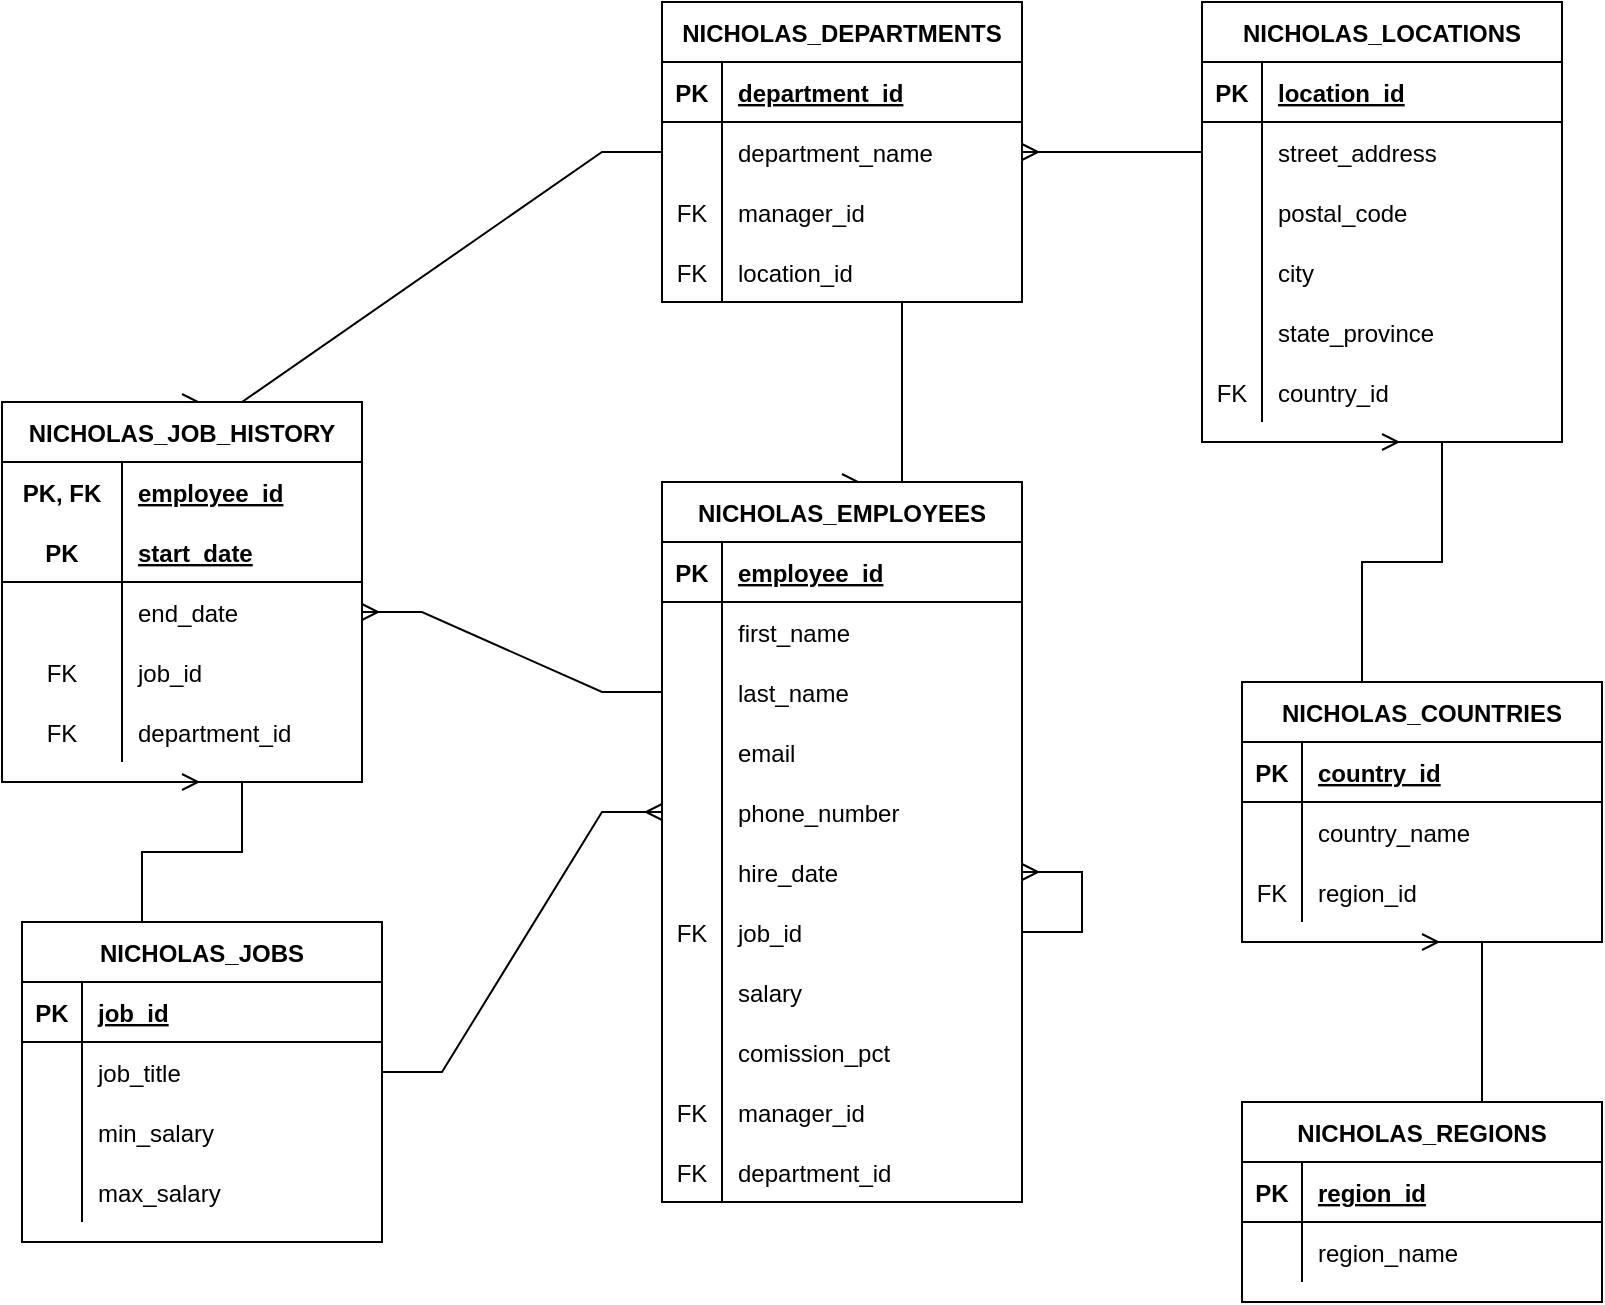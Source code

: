 <mxfile version="15.8.2" type="github">
  <diagram id="R2lEEEUBdFMjLlhIrx00" name="Page-1">
    <mxGraphModel dx="2272" dy="794" grid="1" gridSize="10" guides="1" tooltips="1" connect="1" arrows="1" fold="1" page="1" pageScale="1" pageWidth="850" pageHeight="1100" math="0" shadow="0" extFonts="Permanent Marker^https://fonts.googleapis.com/css?family=Permanent+Marker">
      <root>
        <mxCell id="0" />
        <mxCell id="1" parent="0" />
        <mxCell id="j-eAH5-B43JdL75aTGGs-5" value="" style="edgeStyle=entityRelationEdgeStyle;fontSize=12;html=1;endArrow=ERmany;rounded=0;entryX=0.5;entryY=0;entryDx=0;entryDy=0;exitX=0;exitY=0.5;exitDx=0;exitDy=0;" edge="1" parent="1" source="j-eAH5-B43JdL75aTGGs-45" target="j-eAH5-B43JdL75aTGGs-181">
          <mxGeometry width="100" height="100" relative="1" as="geometry">
            <mxPoint x="-145" y="520" as="sourcePoint" />
            <mxPoint x="-410" y="200" as="targetPoint" />
          </mxGeometry>
        </mxCell>
        <mxCell id="j-eAH5-B43JdL75aTGGs-14" value="" style="edgeStyle=entityRelationEdgeStyle;fontSize=12;html=1;endArrow=ERmany;rounded=0;entryX=0.5;entryY=1;entryDx=0;entryDy=0;exitX=0.5;exitY=0;exitDx=0;exitDy=0;" edge="1" parent="1" source="j-eAH5-B43JdL75aTGGs-76" target="j-eAH5-B43JdL75aTGGs-181">
          <mxGeometry width="100" height="100" relative="1" as="geometry">
            <mxPoint x="-236.9" y="646.99" as="sourcePoint" />
            <mxPoint x="-410" y="420" as="targetPoint" />
          </mxGeometry>
        </mxCell>
        <mxCell id="j-eAH5-B43JdL75aTGGs-19" value="" style="edgeStyle=entityRelationEdgeStyle;fontSize=12;html=1;endArrow=ERmany;rounded=0;exitX=1;exitY=0.5;exitDx=0;exitDy=0;entryX=0;entryY=0.5;entryDx=0;entryDy=0;" edge="1" parent="1" source="j-eAH5-B43JdL75aTGGs-83" target="j-eAH5-B43JdL75aTGGs-103">
          <mxGeometry width="100" height="100" relative="1" as="geometry">
            <mxPoint x="80.0" y="753.984" as="sourcePoint" />
            <mxPoint x="129.04" y="680" as="targetPoint" />
          </mxGeometry>
        </mxCell>
        <mxCell id="j-eAH5-B43JdL75aTGGs-21" value="" style="edgeStyle=entityRelationEdgeStyle;fontSize=12;html=1;endArrow=ERmany;rounded=0;entryX=0.5;entryY=0;entryDx=0;entryDy=0;exitX=0.5;exitY=1;exitDx=0;exitDy=0;exitPerimeter=0;" edge="1" parent="1" source="j-eAH5-B43JdL75aTGGs-52" target="j-eAH5-B43JdL75aTGGs-93">
          <mxGeometry width="100" height="100" relative="1" as="geometry">
            <mxPoint x="120" y="180" as="sourcePoint" />
            <mxPoint x="290" y="190" as="targetPoint" />
          </mxGeometry>
        </mxCell>
        <mxCell id="j-eAH5-B43JdL75aTGGs-27" value="" style="edgeStyle=entityRelationEdgeStyle;fontSize=12;html=1;endArrow=ERmany;rounded=0;entryX=1;entryY=0.5;entryDx=0;entryDy=0;exitX=0;exitY=0.5;exitDx=0;exitDy=0;" edge="1" parent="1" source="j-eAH5-B43JdL75aTGGs-128" target="j-eAH5-B43JdL75aTGGs-188">
          <mxGeometry width="100" height="100" relative="1" as="geometry">
            <mxPoint x="380" y="123" as="sourcePoint" />
            <mxPoint x="-320" y="335" as="targetPoint" />
          </mxGeometry>
        </mxCell>
        <mxCell id="j-eAH5-B43JdL75aTGGs-32" value="" style="edgeStyle=entityRelationEdgeStyle;fontSize=12;html=1;endArrow=ERmany;rounded=0;exitX=0;exitY=0.5;exitDx=0;exitDy=0;" edge="1" parent="1" source="j-eAH5-B43JdL75aTGGs-135" target="j-eAH5-B43JdL75aTGGs-45">
          <mxGeometry width="100" height="100" relative="1" as="geometry">
            <mxPoint x="505" y="240" as="sourcePoint" />
            <mxPoint x="469.25" y="168.966" as="targetPoint" />
          </mxGeometry>
        </mxCell>
        <mxCell id="j-eAH5-B43JdL75aTGGs-37" value="" style="edgeStyle=entityRelationEdgeStyle;fontSize=12;html=1;endArrow=ERmany;rounded=0;exitX=0.5;exitY=0;exitDx=0;exitDy=0;entryX=0.5;entryY=1;entryDx=0;entryDy=0;" edge="1" parent="1" source="j-eAH5-B43JdL75aTGGs-153" target="j-eAH5-B43JdL75aTGGs-131">
          <mxGeometry width="100" height="100" relative="1" as="geometry">
            <mxPoint x="480" y="360" as="sourcePoint" />
            <mxPoint x="380" y="280" as="targetPoint" />
          </mxGeometry>
        </mxCell>
        <mxCell id="j-eAH5-B43JdL75aTGGs-38" value="NICHOLAS_DEPARTMENTS" style="shape=table;startSize=30;container=1;collapsible=1;childLayout=tableLayout;fixedRows=1;rowLines=0;fontStyle=1;align=center;resizeLast=1;" vertex="1" parent="1">
          <mxGeometry x="30" y="30" width="180" height="150" as="geometry" />
        </mxCell>
        <mxCell id="j-eAH5-B43JdL75aTGGs-39" value="" style="shape=partialRectangle;collapsible=0;dropTarget=0;pointerEvents=0;fillColor=none;top=0;left=0;bottom=1;right=0;points=[[0,0.5],[1,0.5]];portConstraint=eastwest;" vertex="1" parent="j-eAH5-B43JdL75aTGGs-38">
          <mxGeometry y="30" width="180" height="30" as="geometry" />
        </mxCell>
        <mxCell id="j-eAH5-B43JdL75aTGGs-40" value="PK" style="shape=partialRectangle;connectable=0;fillColor=none;top=0;left=0;bottom=0;right=0;fontStyle=1;overflow=hidden;" vertex="1" parent="j-eAH5-B43JdL75aTGGs-39">
          <mxGeometry width="30" height="30" as="geometry">
            <mxRectangle width="30" height="30" as="alternateBounds" />
          </mxGeometry>
        </mxCell>
        <mxCell id="j-eAH5-B43JdL75aTGGs-41" value="department_id" style="shape=partialRectangle;connectable=0;fillColor=none;top=0;left=0;bottom=0;right=0;align=left;spacingLeft=6;fontStyle=5;overflow=hidden;" vertex="1" parent="j-eAH5-B43JdL75aTGGs-39">
          <mxGeometry x="30" width="150" height="30" as="geometry">
            <mxRectangle width="150" height="30" as="alternateBounds" />
          </mxGeometry>
        </mxCell>
        <mxCell id="j-eAH5-B43JdL75aTGGs-45" value="" style="shape=partialRectangle;collapsible=0;dropTarget=0;pointerEvents=0;fillColor=none;top=0;left=0;bottom=0;right=0;points=[[0,0.5],[1,0.5]];portConstraint=eastwest;" vertex="1" parent="j-eAH5-B43JdL75aTGGs-38">
          <mxGeometry y="60" width="180" height="30" as="geometry" />
        </mxCell>
        <mxCell id="j-eAH5-B43JdL75aTGGs-46" value="" style="shape=partialRectangle;connectable=0;fillColor=none;top=0;left=0;bottom=0;right=0;editable=1;overflow=hidden;" vertex="1" parent="j-eAH5-B43JdL75aTGGs-45">
          <mxGeometry width="30" height="30" as="geometry">
            <mxRectangle width="30" height="30" as="alternateBounds" />
          </mxGeometry>
        </mxCell>
        <mxCell id="j-eAH5-B43JdL75aTGGs-47" value="department_name" style="shape=partialRectangle;connectable=0;fillColor=none;top=0;left=0;bottom=0;right=0;align=left;spacingLeft=6;overflow=hidden;" vertex="1" parent="j-eAH5-B43JdL75aTGGs-45">
          <mxGeometry x="30" width="150" height="30" as="geometry">
            <mxRectangle width="150" height="30" as="alternateBounds" />
          </mxGeometry>
        </mxCell>
        <mxCell id="j-eAH5-B43JdL75aTGGs-48" value="" style="shape=partialRectangle;collapsible=0;dropTarget=0;pointerEvents=0;fillColor=none;top=0;left=0;bottom=0;right=0;points=[[0,0.5],[1,0.5]];portConstraint=eastwest;" vertex="1" parent="j-eAH5-B43JdL75aTGGs-38">
          <mxGeometry y="90" width="180" height="30" as="geometry" />
        </mxCell>
        <mxCell id="j-eAH5-B43JdL75aTGGs-49" value="FK" style="shape=partialRectangle;connectable=0;fillColor=none;top=0;left=0;bottom=0;right=0;editable=1;overflow=hidden;" vertex="1" parent="j-eAH5-B43JdL75aTGGs-48">
          <mxGeometry width="30" height="30" as="geometry">
            <mxRectangle width="30" height="30" as="alternateBounds" />
          </mxGeometry>
        </mxCell>
        <mxCell id="j-eAH5-B43JdL75aTGGs-50" value="manager_id" style="shape=partialRectangle;connectable=0;fillColor=none;top=0;left=0;bottom=0;right=0;align=left;spacingLeft=6;overflow=hidden;" vertex="1" parent="j-eAH5-B43JdL75aTGGs-48">
          <mxGeometry x="30" width="150" height="30" as="geometry">
            <mxRectangle width="150" height="30" as="alternateBounds" />
          </mxGeometry>
        </mxCell>
        <mxCell id="j-eAH5-B43JdL75aTGGs-52" value="" style="shape=partialRectangle;collapsible=0;dropTarget=0;pointerEvents=0;fillColor=none;top=0;left=0;bottom=0;right=0;points=[[0,0.5],[1,0.5]];portConstraint=eastwest;" vertex="1" parent="j-eAH5-B43JdL75aTGGs-38">
          <mxGeometry y="120" width="180" height="30" as="geometry" />
        </mxCell>
        <mxCell id="j-eAH5-B43JdL75aTGGs-53" value="FK" style="shape=partialRectangle;connectable=0;fillColor=none;top=0;left=0;bottom=0;right=0;editable=1;overflow=hidden;" vertex="1" parent="j-eAH5-B43JdL75aTGGs-52">
          <mxGeometry width="30" height="30" as="geometry">
            <mxRectangle width="30" height="30" as="alternateBounds" />
          </mxGeometry>
        </mxCell>
        <mxCell id="j-eAH5-B43JdL75aTGGs-54" value="location_id" style="shape=partialRectangle;connectable=0;fillColor=none;top=0;left=0;bottom=0;right=0;align=left;spacingLeft=6;overflow=hidden;" vertex="1" parent="j-eAH5-B43JdL75aTGGs-52">
          <mxGeometry x="30" width="150" height="30" as="geometry">
            <mxRectangle width="150" height="30" as="alternateBounds" />
          </mxGeometry>
        </mxCell>
        <mxCell id="j-eAH5-B43JdL75aTGGs-76" value="NICHOLAS_JOBS" style="shape=table;startSize=30;container=1;collapsible=1;childLayout=tableLayout;fixedRows=1;rowLines=0;fontStyle=1;align=center;resizeLast=1;" vertex="1" parent="1">
          <mxGeometry x="-290" y="490" width="180" height="160" as="geometry" />
        </mxCell>
        <mxCell id="j-eAH5-B43JdL75aTGGs-77" value="" style="shape=partialRectangle;collapsible=0;dropTarget=0;pointerEvents=0;fillColor=none;top=0;left=0;bottom=1;right=0;points=[[0,0.5],[1,0.5]];portConstraint=eastwest;" vertex="1" parent="j-eAH5-B43JdL75aTGGs-76">
          <mxGeometry y="30" width="180" height="30" as="geometry" />
        </mxCell>
        <mxCell id="j-eAH5-B43JdL75aTGGs-78" value="PK" style="shape=partialRectangle;connectable=0;fillColor=none;top=0;left=0;bottom=0;right=0;fontStyle=1;overflow=hidden;" vertex="1" parent="j-eAH5-B43JdL75aTGGs-77">
          <mxGeometry width="30" height="30" as="geometry">
            <mxRectangle width="30" height="30" as="alternateBounds" />
          </mxGeometry>
        </mxCell>
        <mxCell id="j-eAH5-B43JdL75aTGGs-79" value="job_id" style="shape=partialRectangle;connectable=0;fillColor=none;top=0;left=0;bottom=0;right=0;align=left;spacingLeft=6;fontStyle=5;overflow=hidden;" vertex="1" parent="j-eAH5-B43JdL75aTGGs-77">
          <mxGeometry x="30" width="150" height="30" as="geometry">
            <mxRectangle width="150" height="30" as="alternateBounds" />
          </mxGeometry>
        </mxCell>
        <mxCell id="j-eAH5-B43JdL75aTGGs-83" value="" style="shape=partialRectangle;collapsible=0;dropTarget=0;pointerEvents=0;fillColor=none;top=0;left=0;bottom=0;right=0;points=[[0,0.5],[1,0.5]];portConstraint=eastwest;" vertex="1" parent="j-eAH5-B43JdL75aTGGs-76">
          <mxGeometry y="60" width="180" height="30" as="geometry" />
        </mxCell>
        <mxCell id="j-eAH5-B43JdL75aTGGs-84" value="" style="shape=partialRectangle;connectable=0;fillColor=none;top=0;left=0;bottom=0;right=0;editable=1;overflow=hidden;" vertex="1" parent="j-eAH5-B43JdL75aTGGs-83">
          <mxGeometry width="30" height="30" as="geometry">
            <mxRectangle width="30" height="30" as="alternateBounds" />
          </mxGeometry>
        </mxCell>
        <mxCell id="j-eAH5-B43JdL75aTGGs-85" value="job_title" style="shape=partialRectangle;connectable=0;fillColor=none;top=0;left=0;bottom=0;right=0;align=left;spacingLeft=6;overflow=hidden;" vertex="1" parent="j-eAH5-B43JdL75aTGGs-83">
          <mxGeometry x="30" width="150" height="30" as="geometry">
            <mxRectangle width="150" height="30" as="alternateBounds" />
          </mxGeometry>
        </mxCell>
        <mxCell id="j-eAH5-B43JdL75aTGGs-86" value="" style="shape=partialRectangle;collapsible=0;dropTarget=0;pointerEvents=0;fillColor=none;top=0;left=0;bottom=0;right=0;points=[[0,0.5],[1,0.5]];portConstraint=eastwest;" vertex="1" parent="j-eAH5-B43JdL75aTGGs-76">
          <mxGeometry y="90" width="180" height="30" as="geometry" />
        </mxCell>
        <mxCell id="j-eAH5-B43JdL75aTGGs-87" value="" style="shape=partialRectangle;connectable=0;fillColor=none;top=0;left=0;bottom=0;right=0;editable=1;overflow=hidden;" vertex="1" parent="j-eAH5-B43JdL75aTGGs-86">
          <mxGeometry width="30" height="30" as="geometry">
            <mxRectangle width="30" height="30" as="alternateBounds" />
          </mxGeometry>
        </mxCell>
        <mxCell id="j-eAH5-B43JdL75aTGGs-88" value="min_salary" style="shape=partialRectangle;connectable=0;fillColor=none;top=0;left=0;bottom=0;right=0;align=left;spacingLeft=6;overflow=hidden;" vertex="1" parent="j-eAH5-B43JdL75aTGGs-86">
          <mxGeometry x="30" width="150" height="30" as="geometry">
            <mxRectangle width="150" height="30" as="alternateBounds" />
          </mxGeometry>
        </mxCell>
        <mxCell id="j-eAH5-B43JdL75aTGGs-90" value="" style="shape=partialRectangle;collapsible=0;dropTarget=0;pointerEvents=0;fillColor=none;top=0;left=0;bottom=0;right=0;points=[[0,0.5],[1,0.5]];portConstraint=eastwest;" vertex="1" parent="j-eAH5-B43JdL75aTGGs-76">
          <mxGeometry y="120" width="180" height="30" as="geometry" />
        </mxCell>
        <mxCell id="j-eAH5-B43JdL75aTGGs-91" value="" style="shape=partialRectangle;connectable=0;fillColor=none;top=0;left=0;bottom=0;right=0;editable=1;overflow=hidden;" vertex="1" parent="j-eAH5-B43JdL75aTGGs-90">
          <mxGeometry width="30" height="30" as="geometry">
            <mxRectangle width="30" height="30" as="alternateBounds" />
          </mxGeometry>
        </mxCell>
        <mxCell id="j-eAH5-B43JdL75aTGGs-92" value="max_salary" style="shape=partialRectangle;connectable=0;fillColor=none;top=0;left=0;bottom=0;right=0;align=left;spacingLeft=6;overflow=hidden;" vertex="1" parent="j-eAH5-B43JdL75aTGGs-90">
          <mxGeometry x="30" width="150" height="30" as="geometry">
            <mxRectangle width="150" height="30" as="alternateBounds" />
          </mxGeometry>
        </mxCell>
        <mxCell id="j-eAH5-B43JdL75aTGGs-93" value="NICHOLAS_EMPLOYEES" style="shape=table;startSize=30;container=1;collapsible=1;childLayout=tableLayout;fixedRows=1;rowLines=0;fontStyle=1;align=center;resizeLast=1;" vertex="1" parent="1">
          <mxGeometry x="30" y="270" width="180" height="360" as="geometry" />
        </mxCell>
        <mxCell id="j-eAH5-B43JdL75aTGGs-94" value="" style="shape=partialRectangle;collapsible=0;dropTarget=0;pointerEvents=0;fillColor=none;top=0;left=0;bottom=1;right=0;points=[[0,0.5],[1,0.5]];portConstraint=eastwest;" vertex="1" parent="j-eAH5-B43JdL75aTGGs-93">
          <mxGeometry y="30" width="180" height="30" as="geometry" />
        </mxCell>
        <mxCell id="j-eAH5-B43JdL75aTGGs-95" value="PK" style="shape=partialRectangle;connectable=0;fillColor=none;top=0;left=0;bottom=0;right=0;fontStyle=1;overflow=hidden;" vertex="1" parent="j-eAH5-B43JdL75aTGGs-94">
          <mxGeometry width="30" height="30" as="geometry">
            <mxRectangle width="30" height="30" as="alternateBounds" />
          </mxGeometry>
        </mxCell>
        <mxCell id="j-eAH5-B43JdL75aTGGs-96" value="employee_id" style="shape=partialRectangle;connectable=0;fillColor=none;top=0;left=0;bottom=0;right=0;align=left;spacingLeft=6;fontStyle=5;overflow=hidden;" vertex="1" parent="j-eAH5-B43JdL75aTGGs-94">
          <mxGeometry x="30" width="150" height="30" as="geometry">
            <mxRectangle width="150" height="30" as="alternateBounds" />
          </mxGeometry>
        </mxCell>
        <mxCell id="j-eAH5-B43JdL75aTGGs-125" value="" style="shape=partialRectangle;collapsible=0;dropTarget=0;pointerEvents=0;fillColor=none;top=0;left=0;bottom=0;right=0;points=[[0,0.5],[1,0.5]];portConstraint=eastwest;" vertex="1" parent="j-eAH5-B43JdL75aTGGs-93">
          <mxGeometry y="60" width="180" height="30" as="geometry" />
        </mxCell>
        <mxCell id="j-eAH5-B43JdL75aTGGs-126" value="" style="shape=partialRectangle;connectable=0;fillColor=none;top=0;left=0;bottom=0;right=0;editable=1;overflow=hidden;" vertex="1" parent="j-eAH5-B43JdL75aTGGs-125">
          <mxGeometry width="30" height="30" as="geometry">
            <mxRectangle width="30" height="30" as="alternateBounds" />
          </mxGeometry>
        </mxCell>
        <mxCell id="j-eAH5-B43JdL75aTGGs-127" value="first_name" style="shape=partialRectangle;connectable=0;fillColor=none;top=0;left=0;bottom=0;right=0;align=left;spacingLeft=6;overflow=hidden;" vertex="1" parent="j-eAH5-B43JdL75aTGGs-125">
          <mxGeometry x="30" width="150" height="30" as="geometry">
            <mxRectangle width="150" height="30" as="alternateBounds" />
          </mxGeometry>
        </mxCell>
        <mxCell id="j-eAH5-B43JdL75aTGGs-128" value="" style="shape=partialRectangle;collapsible=0;dropTarget=0;pointerEvents=0;fillColor=none;top=0;left=0;bottom=0;right=0;points=[[0,0.5],[1,0.5]];portConstraint=eastwest;" vertex="1" parent="j-eAH5-B43JdL75aTGGs-93">
          <mxGeometry y="90" width="180" height="30" as="geometry" />
        </mxCell>
        <mxCell id="j-eAH5-B43JdL75aTGGs-129" value="" style="shape=partialRectangle;connectable=0;fillColor=none;top=0;left=0;bottom=0;right=0;editable=1;overflow=hidden;" vertex="1" parent="j-eAH5-B43JdL75aTGGs-128">
          <mxGeometry width="30" height="30" as="geometry">
            <mxRectangle width="30" height="30" as="alternateBounds" />
          </mxGeometry>
        </mxCell>
        <mxCell id="j-eAH5-B43JdL75aTGGs-130" value="last_name" style="shape=partialRectangle;connectable=0;fillColor=none;top=0;left=0;bottom=0;right=0;align=left;spacingLeft=6;overflow=hidden;" vertex="1" parent="j-eAH5-B43JdL75aTGGs-128">
          <mxGeometry x="30" width="150" height="30" as="geometry">
            <mxRectangle width="150" height="30" as="alternateBounds" />
          </mxGeometry>
        </mxCell>
        <mxCell id="j-eAH5-B43JdL75aTGGs-100" value="" style="shape=partialRectangle;collapsible=0;dropTarget=0;pointerEvents=0;fillColor=none;top=0;left=0;bottom=0;right=0;points=[[0,0.5],[1,0.5]];portConstraint=eastwest;" vertex="1" parent="j-eAH5-B43JdL75aTGGs-93">
          <mxGeometry y="120" width="180" height="30" as="geometry" />
        </mxCell>
        <mxCell id="j-eAH5-B43JdL75aTGGs-101" value="" style="shape=partialRectangle;connectable=0;fillColor=none;top=0;left=0;bottom=0;right=0;editable=1;overflow=hidden;" vertex="1" parent="j-eAH5-B43JdL75aTGGs-100">
          <mxGeometry width="30" height="30" as="geometry">
            <mxRectangle width="30" height="30" as="alternateBounds" />
          </mxGeometry>
        </mxCell>
        <mxCell id="j-eAH5-B43JdL75aTGGs-102" value="email" style="shape=partialRectangle;connectable=0;fillColor=none;top=0;left=0;bottom=0;right=0;align=left;spacingLeft=6;overflow=hidden;" vertex="1" parent="j-eAH5-B43JdL75aTGGs-100">
          <mxGeometry x="30" width="150" height="30" as="geometry">
            <mxRectangle width="150" height="30" as="alternateBounds" />
          </mxGeometry>
        </mxCell>
        <mxCell id="j-eAH5-B43JdL75aTGGs-103" value="" style="shape=partialRectangle;collapsible=0;dropTarget=0;pointerEvents=0;fillColor=none;top=0;left=0;bottom=0;right=0;points=[[0,0.5],[1,0.5]];portConstraint=eastwest;" vertex="1" parent="j-eAH5-B43JdL75aTGGs-93">
          <mxGeometry y="150" width="180" height="30" as="geometry" />
        </mxCell>
        <mxCell id="j-eAH5-B43JdL75aTGGs-104" value="" style="shape=partialRectangle;connectable=0;fillColor=none;top=0;left=0;bottom=0;right=0;editable=1;overflow=hidden;" vertex="1" parent="j-eAH5-B43JdL75aTGGs-103">
          <mxGeometry width="30" height="30" as="geometry">
            <mxRectangle width="30" height="30" as="alternateBounds" />
          </mxGeometry>
        </mxCell>
        <mxCell id="j-eAH5-B43JdL75aTGGs-105" value="phone_number" style="shape=partialRectangle;connectable=0;fillColor=none;top=0;left=0;bottom=0;right=0;align=left;spacingLeft=6;overflow=hidden;" vertex="1" parent="j-eAH5-B43JdL75aTGGs-103">
          <mxGeometry x="30" width="150" height="30" as="geometry">
            <mxRectangle width="150" height="30" as="alternateBounds" />
          </mxGeometry>
        </mxCell>
        <mxCell id="j-eAH5-B43JdL75aTGGs-107" value="" style="shape=partialRectangle;collapsible=0;dropTarget=0;pointerEvents=0;fillColor=none;top=0;left=0;bottom=0;right=0;points=[[0,0.5],[1,0.5]];portConstraint=eastwest;" vertex="1" parent="j-eAH5-B43JdL75aTGGs-93">
          <mxGeometry y="180" width="180" height="30" as="geometry" />
        </mxCell>
        <mxCell id="j-eAH5-B43JdL75aTGGs-108" value="" style="shape=partialRectangle;connectable=0;fillColor=none;top=0;left=0;bottom=0;right=0;editable=1;overflow=hidden;" vertex="1" parent="j-eAH5-B43JdL75aTGGs-107">
          <mxGeometry width="30" height="30" as="geometry">
            <mxRectangle width="30" height="30" as="alternateBounds" />
          </mxGeometry>
        </mxCell>
        <mxCell id="j-eAH5-B43JdL75aTGGs-109" value="hire_date" style="shape=partialRectangle;connectable=0;fillColor=none;top=0;left=0;bottom=0;right=0;align=left;spacingLeft=6;overflow=hidden;" vertex="1" parent="j-eAH5-B43JdL75aTGGs-107">
          <mxGeometry x="30" width="150" height="30" as="geometry">
            <mxRectangle width="150" height="30" as="alternateBounds" />
          </mxGeometry>
        </mxCell>
        <mxCell id="j-eAH5-B43JdL75aTGGs-119" value="" style="shape=partialRectangle;collapsible=0;dropTarget=0;pointerEvents=0;fillColor=none;top=0;left=0;bottom=0;right=0;points=[[0,0.5],[1,0.5]];portConstraint=eastwest;" vertex="1" parent="j-eAH5-B43JdL75aTGGs-93">
          <mxGeometry y="210" width="180" height="30" as="geometry" />
        </mxCell>
        <mxCell id="j-eAH5-B43JdL75aTGGs-120" value="FK" style="shape=partialRectangle;connectable=0;fillColor=none;top=0;left=0;bottom=0;right=0;editable=1;overflow=hidden;" vertex="1" parent="j-eAH5-B43JdL75aTGGs-119">
          <mxGeometry width="30" height="30" as="geometry">
            <mxRectangle width="30" height="30" as="alternateBounds" />
          </mxGeometry>
        </mxCell>
        <mxCell id="j-eAH5-B43JdL75aTGGs-121" value="job_id" style="shape=partialRectangle;connectable=0;fillColor=none;top=0;left=0;bottom=0;right=0;align=left;spacingLeft=6;overflow=hidden;" vertex="1" parent="j-eAH5-B43JdL75aTGGs-119">
          <mxGeometry x="30" width="150" height="30" as="geometry">
            <mxRectangle width="150" height="30" as="alternateBounds" />
          </mxGeometry>
        </mxCell>
        <mxCell id="j-eAH5-B43JdL75aTGGs-122" value="" style="shape=partialRectangle;collapsible=0;dropTarget=0;pointerEvents=0;fillColor=none;top=0;left=0;bottom=0;right=0;points=[[0,0.5],[1,0.5]];portConstraint=eastwest;" vertex="1" parent="j-eAH5-B43JdL75aTGGs-93">
          <mxGeometry y="240" width="180" height="30" as="geometry" />
        </mxCell>
        <mxCell id="j-eAH5-B43JdL75aTGGs-123" value="" style="shape=partialRectangle;connectable=0;fillColor=none;top=0;left=0;bottom=0;right=0;editable=1;overflow=hidden;" vertex="1" parent="j-eAH5-B43JdL75aTGGs-122">
          <mxGeometry width="30" height="30" as="geometry">
            <mxRectangle width="30" height="30" as="alternateBounds" />
          </mxGeometry>
        </mxCell>
        <mxCell id="j-eAH5-B43JdL75aTGGs-124" value="salary" style="shape=partialRectangle;connectable=0;fillColor=none;top=0;left=0;bottom=0;right=0;align=left;spacingLeft=6;overflow=hidden;" vertex="1" parent="j-eAH5-B43JdL75aTGGs-122">
          <mxGeometry x="30" width="150" height="30" as="geometry">
            <mxRectangle width="150" height="30" as="alternateBounds" />
          </mxGeometry>
        </mxCell>
        <mxCell id="j-eAH5-B43JdL75aTGGs-110" value="" style="shape=partialRectangle;collapsible=0;dropTarget=0;pointerEvents=0;fillColor=none;top=0;left=0;bottom=0;right=0;points=[[0,0.5],[1,0.5]];portConstraint=eastwest;" vertex="1" parent="j-eAH5-B43JdL75aTGGs-93">
          <mxGeometry y="270" width="180" height="30" as="geometry" />
        </mxCell>
        <mxCell id="j-eAH5-B43JdL75aTGGs-111" value="" style="shape=partialRectangle;connectable=0;fillColor=none;top=0;left=0;bottom=0;right=0;editable=1;overflow=hidden;" vertex="1" parent="j-eAH5-B43JdL75aTGGs-110">
          <mxGeometry width="30" height="30" as="geometry">
            <mxRectangle width="30" height="30" as="alternateBounds" />
          </mxGeometry>
        </mxCell>
        <mxCell id="j-eAH5-B43JdL75aTGGs-112" value="comission_pct" style="shape=partialRectangle;connectable=0;fillColor=none;top=0;left=0;bottom=0;right=0;align=left;spacingLeft=6;overflow=hidden;" vertex="1" parent="j-eAH5-B43JdL75aTGGs-110">
          <mxGeometry x="30" width="150" height="30" as="geometry">
            <mxRectangle width="150" height="30" as="alternateBounds" />
          </mxGeometry>
        </mxCell>
        <mxCell id="j-eAH5-B43JdL75aTGGs-116" value="" style="shape=partialRectangle;collapsible=0;dropTarget=0;pointerEvents=0;fillColor=none;top=0;left=0;bottom=0;right=0;points=[[0,0.5],[1,0.5]];portConstraint=eastwest;" vertex="1" parent="j-eAH5-B43JdL75aTGGs-93">
          <mxGeometry y="300" width="180" height="30" as="geometry" />
        </mxCell>
        <mxCell id="j-eAH5-B43JdL75aTGGs-117" value="FK" style="shape=partialRectangle;connectable=0;fillColor=none;top=0;left=0;bottom=0;right=0;editable=1;overflow=hidden;" vertex="1" parent="j-eAH5-B43JdL75aTGGs-116">
          <mxGeometry width="30" height="30" as="geometry">
            <mxRectangle width="30" height="30" as="alternateBounds" />
          </mxGeometry>
        </mxCell>
        <mxCell id="j-eAH5-B43JdL75aTGGs-118" value="manager_id" style="shape=partialRectangle;connectable=0;fillColor=none;top=0;left=0;bottom=0;right=0;align=left;spacingLeft=6;overflow=hidden;" vertex="1" parent="j-eAH5-B43JdL75aTGGs-116">
          <mxGeometry x="30" width="150" height="30" as="geometry">
            <mxRectangle width="150" height="30" as="alternateBounds" />
          </mxGeometry>
        </mxCell>
        <mxCell id="j-eAH5-B43JdL75aTGGs-113" value="" style="shape=partialRectangle;collapsible=0;dropTarget=0;pointerEvents=0;fillColor=none;top=0;left=0;bottom=0;right=0;points=[[0,0.5],[1,0.5]];portConstraint=eastwest;" vertex="1" parent="j-eAH5-B43JdL75aTGGs-93">
          <mxGeometry y="330" width="180" height="30" as="geometry" />
        </mxCell>
        <mxCell id="j-eAH5-B43JdL75aTGGs-114" value="FK" style="shape=partialRectangle;connectable=0;fillColor=none;top=0;left=0;bottom=0;right=0;editable=1;overflow=hidden;" vertex="1" parent="j-eAH5-B43JdL75aTGGs-113">
          <mxGeometry width="30" height="30" as="geometry">
            <mxRectangle width="30" height="30" as="alternateBounds" />
          </mxGeometry>
        </mxCell>
        <mxCell id="j-eAH5-B43JdL75aTGGs-115" value="department_id" style="shape=partialRectangle;connectable=0;fillColor=none;top=0;left=0;bottom=0;right=0;align=left;spacingLeft=6;overflow=hidden;" vertex="1" parent="j-eAH5-B43JdL75aTGGs-113">
          <mxGeometry x="30" width="150" height="30" as="geometry">
            <mxRectangle width="150" height="30" as="alternateBounds" />
          </mxGeometry>
        </mxCell>
        <mxCell id="j-eAH5-B43JdL75aTGGs-20" value="" style="edgeStyle=entityRelationEdgeStyle;fontSize=12;html=1;endArrow=ERmany;rounded=0;" edge="1" parent="j-eAH5-B43JdL75aTGGs-93" source="j-eAH5-B43JdL75aTGGs-119" target="j-eAH5-B43JdL75aTGGs-107">
          <mxGeometry width="100" height="100" relative="1" as="geometry">
            <mxPoint x="310.7" y="279.97" as="sourcePoint" />
            <mxPoint x="230.0" y="264" as="targetPoint" />
          </mxGeometry>
        </mxCell>
        <mxCell id="j-eAH5-B43JdL75aTGGs-131" value="NICHOLAS_LOCATIONS" style="shape=table;startSize=30;container=1;collapsible=1;childLayout=tableLayout;fixedRows=1;rowLines=0;fontStyle=1;align=center;resizeLast=1;" vertex="1" parent="1">
          <mxGeometry x="300" y="30" width="180" height="220" as="geometry" />
        </mxCell>
        <mxCell id="j-eAH5-B43JdL75aTGGs-132" value="" style="shape=partialRectangle;collapsible=0;dropTarget=0;pointerEvents=0;fillColor=none;top=0;left=0;bottom=1;right=0;points=[[0,0.5],[1,0.5]];portConstraint=eastwest;" vertex="1" parent="j-eAH5-B43JdL75aTGGs-131">
          <mxGeometry y="30" width="180" height="30" as="geometry" />
        </mxCell>
        <mxCell id="j-eAH5-B43JdL75aTGGs-133" value="PK" style="shape=partialRectangle;connectable=0;fillColor=none;top=0;left=0;bottom=0;right=0;fontStyle=1;overflow=hidden;" vertex="1" parent="j-eAH5-B43JdL75aTGGs-132">
          <mxGeometry width="30" height="30" as="geometry">
            <mxRectangle width="30" height="30" as="alternateBounds" />
          </mxGeometry>
        </mxCell>
        <mxCell id="j-eAH5-B43JdL75aTGGs-134" value="location_id" style="shape=partialRectangle;connectable=0;fillColor=none;top=0;left=0;bottom=0;right=0;align=left;spacingLeft=6;fontStyle=5;overflow=hidden;" vertex="1" parent="j-eAH5-B43JdL75aTGGs-132">
          <mxGeometry x="30" width="150" height="30" as="geometry">
            <mxRectangle width="150" height="30" as="alternateBounds" />
          </mxGeometry>
        </mxCell>
        <mxCell id="j-eAH5-B43JdL75aTGGs-135" value="" style="shape=partialRectangle;collapsible=0;dropTarget=0;pointerEvents=0;fillColor=none;top=0;left=0;bottom=0;right=0;points=[[0,0.5],[1,0.5]];portConstraint=eastwest;" vertex="1" parent="j-eAH5-B43JdL75aTGGs-131">
          <mxGeometry y="60" width="180" height="30" as="geometry" />
        </mxCell>
        <mxCell id="j-eAH5-B43JdL75aTGGs-136" value="" style="shape=partialRectangle;connectable=0;fillColor=none;top=0;left=0;bottom=0;right=0;editable=1;overflow=hidden;" vertex="1" parent="j-eAH5-B43JdL75aTGGs-135">
          <mxGeometry width="30" height="30" as="geometry">
            <mxRectangle width="30" height="30" as="alternateBounds" />
          </mxGeometry>
        </mxCell>
        <mxCell id="j-eAH5-B43JdL75aTGGs-137" value="street_address" style="shape=partialRectangle;connectable=0;fillColor=none;top=0;left=0;bottom=0;right=0;align=left;spacingLeft=6;overflow=hidden;" vertex="1" parent="j-eAH5-B43JdL75aTGGs-135">
          <mxGeometry x="30" width="150" height="30" as="geometry">
            <mxRectangle width="150" height="30" as="alternateBounds" />
          </mxGeometry>
        </mxCell>
        <mxCell id="j-eAH5-B43JdL75aTGGs-150" value="" style="shape=partialRectangle;collapsible=0;dropTarget=0;pointerEvents=0;fillColor=none;top=0;left=0;bottom=0;right=0;points=[[0,0.5],[1,0.5]];portConstraint=eastwest;" vertex="1" parent="j-eAH5-B43JdL75aTGGs-131">
          <mxGeometry y="90" width="180" height="30" as="geometry" />
        </mxCell>
        <mxCell id="j-eAH5-B43JdL75aTGGs-151" value="" style="shape=partialRectangle;connectable=0;fillColor=none;top=0;left=0;bottom=0;right=0;editable=1;overflow=hidden;" vertex="1" parent="j-eAH5-B43JdL75aTGGs-150">
          <mxGeometry width="30" height="30" as="geometry">
            <mxRectangle width="30" height="30" as="alternateBounds" />
          </mxGeometry>
        </mxCell>
        <mxCell id="j-eAH5-B43JdL75aTGGs-152" value="postal_code" style="shape=partialRectangle;connectable=0;fillColor=none;top=0;left=0;bottom=0;right=0;align=left;spacingLeft=6;overflow=hidden;" vertex="1" parent="j-eAH5-B43JdL75aTGGs-150">
          <mxGeometry x="30" width="150" height="30" as="geometry">
            <mxRectangle width="150" height="30" as="alternateBounds" />
          </mxGeometry>
        </mxCell>
        <mxCell id="j-eAH5-B43JdL75aTGGs-138" value="" style="shape=partialRectangle;collapsible=0;dropTarget=0;pointerEvents=0;fillColor=none;top=0;left=0;bottom=0;right=0;points=[[0,0.5],[1,0.5]];portConstraint=eastwest;" vertex="1" parent="j-eAH5-B43JdL75aTGGs-131">
          <mxGeometry y="120" width="180" height="30" as="geometry" />
        </mxCell>
        <mxCell id="j-eAH5-B43JdL75aTGGs-139" value="" style="shape=partialRectangle;connectable=0;fillColor=none;top=0;left=0;bottom=0;right=0;editable=1;overflow=hidden;" vertex="1" parent="j-eAH5-B43JdL75aTGGs-138">
          <mxGeometry width="30" height="30" as="geometry">
            <mxRectangle width="30" height="30" as="alternateBounds" />
          </mxGeometry>
        </mxCell>
        <mxCell id="j-eAH5-B43JdL75aTGGs-140" value="city" style="shape=partialRectangle;connectable=0;fillColor=none;top=0;left=0;bottom=0;right=0;align=left;spacingLeft=6;overflow=hidden;" vertex="1" parent="j-eAH5-B43JdL75aTGGs-138">
          <mxGeometry x="30" width="150" height="30" as="geometry">
            <mxRectangle width="150" height="30" as="alternateBounds" />
          </mxGeometry>
        </mxCell>
        <mxCell id="j-eAH5-B43JdL75aTGGs-147" value="" style="shape=partialRectangle;collapsible=0;dropTarget=0;pointerEvents=0;fillColor=none;top=0;left=0;bottom=0;right=0;points=[[0,0.5],[1,0.5]];portConstraint=eastwest;" vertex="1" parent="j-eAH5-B43JdL75aTGGs-131">
          <mxGeometry y="150" width="180" height="30" as="geometry" />
        </mxCell>
        <mxCell id="j-eAH5-B43JdL75aTGGs-148" value="" style="shape=partialRectangle;connectable=0;fillColor=none;top=0;left=0;bottom=0;right=0;editable=1;overflow=hidden;" vertex="1" parent="j-eAH5-B43JdL75aTGGs-147">
          <mxGeometry width="30" height="30" as="geometry">
            <mxRectangle width="30" height="30" as="alternateBounds" />
          </mxGeometry>
        </mxCell>
        <mxCell id="j-eAH5-B43JdL75aTGGs-149" value="state_province" style="shape=partialRectangle;connectable=0;fillColor=none;top=0;left=0;bottom=0;right=0;align=left;spacingLeft=6;overflow=hidden;" vertex="1" parent="j-eAH5-B43JdL75aTGGs-147">
          <mxGeometry x="30" width="150" height="30" as="geometry">
            <mxRectangle width="150" height="30" as="alternateBounds" />
          </mxGeometry>
        </mxCell>
        <mxCell id="j-eAH5-B43JdL75aTGGs-141" value="" style="shape=partialRectangle;collapsible=0;dropTarget=0;pointerEvents=0;fillColor=none;top=0;left=0;bottom=0;right=0;points=[[0,0.5],[1,0.5]];portConstraint=eastwest;" vertex="1" parent="j-eAH5-B43JdL75aTGGs-131">
          <mxGeometry y="180" width="180" height="30" as="geometry" />
        </mxCell>
        <mxCell id="j-eAH5-B43JdL75aTGGs-142" value="FK" style="shape=partialRectangle;connectable=0;fillColor=none;top=0;left=0;bottom=0;right=0;editable=1;overflow=hidden;" vertex="1" parent="j-eAH5-B43JdL75aTGGs-141">
          <mxGeometry width="30" height="30" as="geometry">
            <mxRectangle width="30" height="30" as="alternateBounds" />
          </mxGeometry>
        </mxCell>
        <mxCell id="j-eAH5-B43JdL75aTGGs-143" value="country_id" style="shape=partialRectangle;connectable=0;fillColor=none;top=0;left=0;bottom=0;right=0;align=left;spacingLeft=6;overflow=hidden;" vertex="1" parent="j-eAH5-B43JdL75aTGGs-141">
          <mxGeometry x="30" width="150" height="30" as="geometry">
            <mxRectangle width="150" height="30" as="alternateBounds" />
          </mxGeometry>
        </mxCell>
        <mxCell id="j-eAH5-B43JdL75aTGGs-153" value="NICHOLAS_COUNTRIES" style="shape=table;startSize=30;container=1;collapsible=1;childLayout=tableLayout;fixedRows=1;rowLines=0;fontStyle=1;align=center;resizeLast=1;" vertex="1" parent="1">
          <mxGeometry x="320" y="370" width="180" height="130" as="geometry" />
        </mxCell>
        <mxCell id="j-eAH5-B43JdL75aTGGs-154" value="" style="shape=partialRectangle;collapsible=0;dropTarget=0;pointerEvents=0;fillColor=none;top=0;left=0;bottom=1;right=0;points=[[0,0.5],[1,0.5]];portConstraint=eastwest;" vertex="1" parent="j-eAH5-B43JdL75aTGGs-153">
          <mxGeometry y="30" width="180" height="30" as="geometry" />
        </mxCell>
        <mxCell id="j-eAH5-B43JdL75aTGGs-155" value="PK" style="shape=partialRectangle;connectable=0;fillColor=none;top=0;left=0;bottom=0;right=0;fontStyle=1;overflow=hidden;" vertex="1" parent="j-eAH5-B43JdL75aTGGs-154">
          <mxGeometry width="30" height="30" as="geometry">
            <mxRectangle width="30" height="30" as="alternateBounds" />
          </mxGeometry>
        </mxCell>
        <mxCell id="j-eAH5-B43JdL75aTGGs-156" value="country_id" style="shape=partialRectangle;connectable=0;fillColor=none;top=0;left=0;bottom=0;right=0;align=left;spacingLeft=6;fontStyle=5;overflow=hidden;" vertex="1" parent="j-eAH5-B43JdL75aTGGs-154">
          <mxGeometry x="30" width="150" height="30" as="geometry">
            <mxRectangle width="150" height="30" as="alternateBounds" />
          </mxGeometry>
        </mxCell>
        <mxCell id="j-eAH5-B43JdL75aTGGs-160" value="" style="shape=partialRectangle;collapsible=0;dropTarget=0;pointerEvents=0;fillColor=none;top=0;left=0;bottom=0;right=0;points=[[0,0.5],[1,0.5]];portConstraint=eastwest;" vertex="1" parent="j-eAH5-B43JdL75aTGGs-153">
          <mxGeometry y="60" width="180" height="30" as="geometry" />
        </mxCell>
        <mxCell id="j-eAH5-B43JdL75aTGGs-161" value="" style="shape=partialRectangle;connectable=0;fillColor=none;top=0;left=0;bottom=0;right=0;editable=1;overflow=hidden;" vertex="1" parent="j-eAH5-B43JdL75aTGGs-160">
          <mxGeometry width="30" height="30" as="geometry">
            <mxRectangle width="30" height="30" as="alternateBounds" />
          </mxGeometry>
        </mxCell>
        <mxCell id="j-eAH5-B43JdL75aTGGs-162" value="country_name" style="shape=partialRectangle;connectable=0;fillColor=none;top=0;left=0;bottom=0;right=0;align=left;spacingLeft=6;overflow=hidden;" vertex="1" parent="j-eAH5-B43JdL75aTGGs-160">
          <mxGeometry x="30" width="150" height="30" as="geometry">
            <mxRectangle width="150" height="30" as="alternateBounds" />
          </mxGeometry>
        </mxCell>
        <mxCell id="j-eAH5-B43JdL75aTGGs-163" value="" style="shape=partialRectangle;collapsible=0;dropTarget=0;pointerEvents=0;fillColor=none;top=0;left=0;bottom=0;right=0;points=[[0,0.5],[1,0.5]];portConstraint=eastwest;" vertex="1" parent="j-eAH5-B43JdL75aTGGs-153">
          <mxGeometry y="90" width="180" height="30" as="geometry" />
        </mxCell>
        <mxCell id="j-eAH5-B43JdL75aTGGs-164" value="FK" style="shape=partialRectangle;connectable=0;fillColor=none;top=0;left=0;bottom=0;right=0;editable=1;overflow=hidden;" vertex="1" parent="j-eAH5-B43JdL75aTGGs-163">
          <mxGeometry width="30" height="30" as="geometry">
            <mxRectangle width="30" height="30" as="alternateBounds" />
          </mxGeometry>
        </mxCell>
        <mxCell id="j-eAH5-B43JdL75aTGGs-165" value="region_id" style="shape=partialRectangle;connectable=0;fillColor=none;top=0;left=0;bottom=0;right=0;align=left;spacingLeft=6;overflow=hidden;" vertex="1" parent="j-eAH5-B43JdL75aTGGs-163">
          <mxGeometry x="30" width="150" height="30" as="geometry">
            <mxRectangle width="150" height="30" as="alternateBounds" />
          </mxGeometry>
        </mxCell>
        <mxCell id="j-eAH5-B43JdL75aTGGs-166" value="NICHOLAS_REGIONS" style="shape=table;startSize=30;container=1;collapsible=1;childLayout=tableLayout;fixedRows=1;rowLines=0;fontStyle=1;align=center;resizeLast=1;" vertex="1" parent="1">
          <mxGeometry x="320" y="580" width="180" height="100" as="geometry" />
        </mxCell>
        <mxCell id="j-eAH5-B43JdL75aTGGs-167" value="" style="shape=partialRectangle;collapsible=0;dropTarget=0;pointerEvents=0;fillColor=none;top=0;left=0;bottom=1;right=0;points=[[0,0.5],[1,0.5]];portConstraint=eastwest;" vertex="1" parent="j-eAH5-B43JdL75aTGGs-166">
          <mxGeometry y="30" width="180" height="30" as="geometry" />
        </mxCell>
        <mxCell id="j-eAH5-B43JdL75aTGGs-168" value="PK" style="shape=partialRectangle;connectable=0;fillColor=none;top=0;left=0;bottom=0;right=0;fontStyle=1;overflow=hidden;" vertex="1" parent="j-eAH5-B43JdL75aTGGs-167">
          <mxGeometry width="30" height="30" as="geometry">
            <mxRectangle width="30" height="30" as="alternateBounds" />
          </mxGeometry>
        </mxCell>
        <mxCell id="j-eAH5-B43JdL75aTGGs-169" value="region_id" style="shape=partialRectangle;connectable=0;fillColor=none;top=0;left=0;bottom=0;right=0;align=left;spacingLeft=6;fontStyle=5;overflow=hidden;" vertex="1" parent="j-eAH5-B43JdL75aTGGs-167">
          <mxGeometry x="30" width="150" height="30" as="geometry">
            <mxRectangle width="150" height="30" as="alternateBounds" />
          </mxGeometry>
        </mxCell>
        <mxCell id="j-eAH5-B43JdL75aTGGs-173" value="" style="shape=partialRectangle;collapsible=0;dropTarget=0;pointerEvents=0;fillColor=none;top=0;left=0;bottom=0;right=0;points=[[0,0.5],[1,0.5]];portConstraint=eastwest;" vertex="1" parent="j-eAH5-B43JdL75aTGGs-166">
          <mxGeometry y="60" width="180" height="30" as="geometry" />
        </mxCell>
        <mxCell id="j-eAH5-B43JdL75aTGGs-174" value="" style="shape=partialRectangle;connectable=0;fillColor=none;top=0;left=0;bottom=0;right=0;editable=1;overflow=hidden;" vertex="1" parent="j-eAH5-B43JdL75aTGGs-173">
          <mxGeometry width="30" height="30" as="geometry">
            <mxRectangle width="30" height="30" as="alternateBounds" />
          </mxGeometry>
        </mxCell>
        <mxCell id="j-eAH5-B43JdL75aTGGs-175" value="region_name" style="shape=partialRectangle;connectable=0;fillColor=none;top=0;left=0;bottom=0;right=0;align=left;spacingLeft=6;overflow=hidden;" vertex="1" parent="j-eAH5-B43JdL75aTGGs-173">
          <mxGeometry x="30" width="150" height="30" as="geometry">
            <mxRectangle width="150" height="30" as="alternateBounds" />
          </mxGeometry>
        </mxCell>
        <mxCell id="j-eAH5-B43JdL75aTGGs-180" value="" style="edgeStyle=entityRelationEdgeStyle;fontSize=12;html=1;endArrow=ERmany;rounded=0;entryX=0.5;entryY=1;entryDx=0;entryDy=0;exitX=0.5;exitY=0;exitDx=0;exitDy=0;" edge="1" parent="1" source="j-eAH5-B43JdL75aTGGs-166" target="j-eAH5-B43JdL75aTGGs-153">
          <mxGeometry width="100" height="100" relative="1" as="geometry">
            <mxPoint x="190" y="430" as="sourcePoint" />
            <mxPoint x="290" y="330" as="targetPoint" />
          </mxGeometry>
        </mxCell>
        <mxCell id="j-eAH5-B43JdL75aTGGs-181" value="NICHOLAS_JOB_HISTORY" style="shape=table;startSize=30;container=1;collapsible=1;childLayout=tableLayout;fixedRows=1;rowLines=0;fontStyle=1;align=center;resizeLast=1;" vertex="1" parent="1">
          <mxGeometry x="-300" y="230" width="180" height="190" as="geometry" />
        </mxCell>
        <mxCell id="j-eAH5-B43JdL75aTGGs-182" value="" style="shape=partialRectangle;collapsible=0;dropTarget=0;pointerEvents=0;fillColor=none;top=0;left=0;bottom=0;right=0;points=[[0,0.5],[1,0.5]];portConstraint=eastwest;" vertex="1" parent="j-eAH5-B43JdL75aTGGs-181">
          <mxGeometry y="30" width="180" height="30" as="geometry" />
        </mxCell>
        <mxCell id="j-eAH5-B43JdL75aTGGs-183" value="PK, FK" style="shape=partialRectangle;connectable=0;fillColor=none;top=0;left=0;bottom=0;right=0;fontStyle=1;overflow=hidden;" vertex="1" parent="j-eAH5-B43JdL75aTGGs-182">
          <mxGeometry width="60" height="30" as="geometry">
            <mxRectangle width="60" height="30" as="alternateBounds" />
          </mxGeometry>
        </mxCell>
        <mxCell id="j-eAH5-B43JdL75aTGGs-184" value="employee_id" style="shape=partialRectangle;connectable=0;fillColor=none;top=0;left=0;bottom=0;right=0;align=left;spacingLeft=6;fontStyle=5;overflow=hidden;" vertex="1" parent="j-eAH5-B43JdL75aTGGs-182">
          <mxGeometry x="60" width="120" height="30" as="geometry">
            <mxRectangle width="120" height="30" as="alternateBounds" />
          </mxGeometry>
        </mxCell>
        <mxCell id="j-eAH5-B43JdL75aTGGs-185" value="" style="shape=partialRectangle;collapsible=0;dropTarget=0;pointerEvents=0;fillColor=none;top=0;left=0;bottom=1;right=0;points=[[0,0.5],[1,0.5]];portConstraint=eastwest;" vertex="1" parent="j-eAH5-B43JdL75aTGGs-181">
          <mxGeometry y="60" width="180" height="30" as="geometry" />
        </mxCell>
        <mxCell id="j-eAH5-B43JdL75aTGGs-186" value="PK" style="shape=partialRectangle;connectable=0;fillColor=none;top=0;left=0;bottom=0;right=0;fontStyle=1;overflow=hidden;" vertex="1" parent="j-eAH5-B43JdL75aTGGs-185">
          <mxGeometry width="60" height="30" as="geometry">
            <mxRectangle width="60" height="30" as="alternateBounds" />
          </mxGeometry>
        </mxCell>
        <mxCell id="j-eAH5-B43JdL75aTGGs-187" value="start_date" style="shape=partialRectangle;connectable=0;fillColor=none;top=0;left=0;bottom=0;right=0;align=left;spacingLeft=6;fontStyle=5;overflow=hidden;" vertex="1" parent="j-eAH5-B43JdL75aTGGs-185">
          <mxGeometry x="60" width="120" height="30" as="geometry">
            <mxRectangle width="120" height="30" as="alternateBounds" />
          </mxGeometry>
        </mxCell>
        <mxCell id="j-eAH5-B43JdL75aTGGs-188" value="" style="shape=partialRectangle;collapsible=0;dropTarget=0;pointerEvents=0;fillColor=none;top=0;left=0;bottom=0;right=0;points=[[0,0.5],[1,0.5]];portConstraint=eastwest;" vertex="1" parent="j-eAH5-B43JdL75aTGGs-181">
          <mxGeometry y="90" width="180" height="30" as="geometry" />
        </mxCell>
        <mxCell id="j-eAH5-B43JdL75aTGGs-189" value="" style="shape=partialRectangle;connectable=0;fillColor=none;top=0;left=0;bottom=0;right=0;editable=1;overflow=hidden;" vertex="1" parent="j-eAH5-B43JdL75aTGGs-188">
          <mxGeometry width="60" height="30" as="geometry">
            <mxRectangle width="60" height="30" as="alternateBounds" />
          </mxGeometry>
        </mxCell>
        <mxCell id="j-eAH5-B43JdL75aTGGs-190" value="end_date" style="shape=partialRectangle;connectable=0;fillColor=none;top=0;left=0;bottom=0;right=0;align=left;spacingLeft=6;overflow=hidden;" vertex="1" parent="j-eAH5-B43JdL75aTGGs-188">
          <mxGeometry x="60" width="120" height="30" as="geometry">
            <mxRectangle width="120" height="30" as="alternateBounds" />
          </mxGeometry>
        </mxCell>
        <mxCell id="j-eAH5-B43JdL75aTGGs-191" value="" style="shape=partialRectangle;collapsible=0;dropTarget=0;pointerEvents=0;fillColor=none;top=0;left=0;bottom=0;right=0;points=[[0,0.5],[1,0.5]];portConstraint=eastwest;" vertex="1" parent="j-eAH5-B43JdL75aTGGs-181">
          <mxGeometry y="120" width="180" height="30" as="geometry" />
        </mxCell>
        <mxCell id="j-eAH5-B43JdL75aTGGs-192" value="FK" style="shape=partialRectangle;connectable=0;fillColor=none;top=0;left=0;bottom=0;right=0;editable=1;overflow=hidden;" vertex="1" parent="j-eAH5-B43JdL75aTGGs-191">
          <mxGeometry width="60" height="30" as="geometry">
            <mxRectangle width="60" height="30" as="alternateBounds" />
          </mxGeometry>
        </mxCell>
        <mxCell id="j-eAH5-B43JdL75aTGGs-193" value="job_id" style="shape=partialRectangle;connectable=0;fillColor=none;top=0;left=0;bottom=0;right=0;align=left;spacingLeft=6;overflow=hidden;" vertex="1" parent="j-eAH5-B43JdL75aTGGs-191">
          <mxGeometry x="60" width="120" height="30" as="geometry">
            <mxRectangle width="120" height="30" as="alternateBounds" />
          </mxGeometry>
        </mxCell>
        <mxCell id="j-eAH5-B43JdL75aTGGs-194" value="" style="shape=partialRectangle;collapsible=0;dropTarget=0;pointerEvents=0;fillColor=none;top=0;left=0;bottom=0;right=0;points=[[0,0.5],[1,0.5]];portConstraint=eastwest;" vertex="1" parent="j-eAH5-B43JdL75aTGGs-181">
          <mxGeometry y="150" width="180" height="30" as="geometry" />
        </mxCell>
        <mxCell id="j-eAH5-B43JdL75aTGGs-195" value="FK" style="shape=partialRectangle;connectable=0;fillColor=none;top=0;left=0;bottom=0;right=0;editable=1;overflow=hidden;" vertex="1" parent="j-eAH5-B43JdL75aTGGs-194">
          <mxGeometry width="60" height="30" as="geometry">
            <mxRectangle width="60" height="30" as="alternateBounds" />
          </mxGeometry>
        </mxCell>
        <mxCell id="j-eAH5-B43JdL75aTGGs-196" value="department_id" style="shape=partialRectangle;connectable=0;fillColor=none;top=0;left=0;bottom=0;right=0;align=left;spacingLeft=6;overflow=hidden;" vertex="1" parent="j-eAH5-B43JdL75aTGGs-194">
          <mxGeometry x="60" width="120" height="30" as="geometry">
            <mxRectangle width="120" height="30" as="alternateBounds" />
          </mxGeometry>
        </mxCell>
      </root>
    </mxGraphModel>
  </diagram>
</mxfile>
